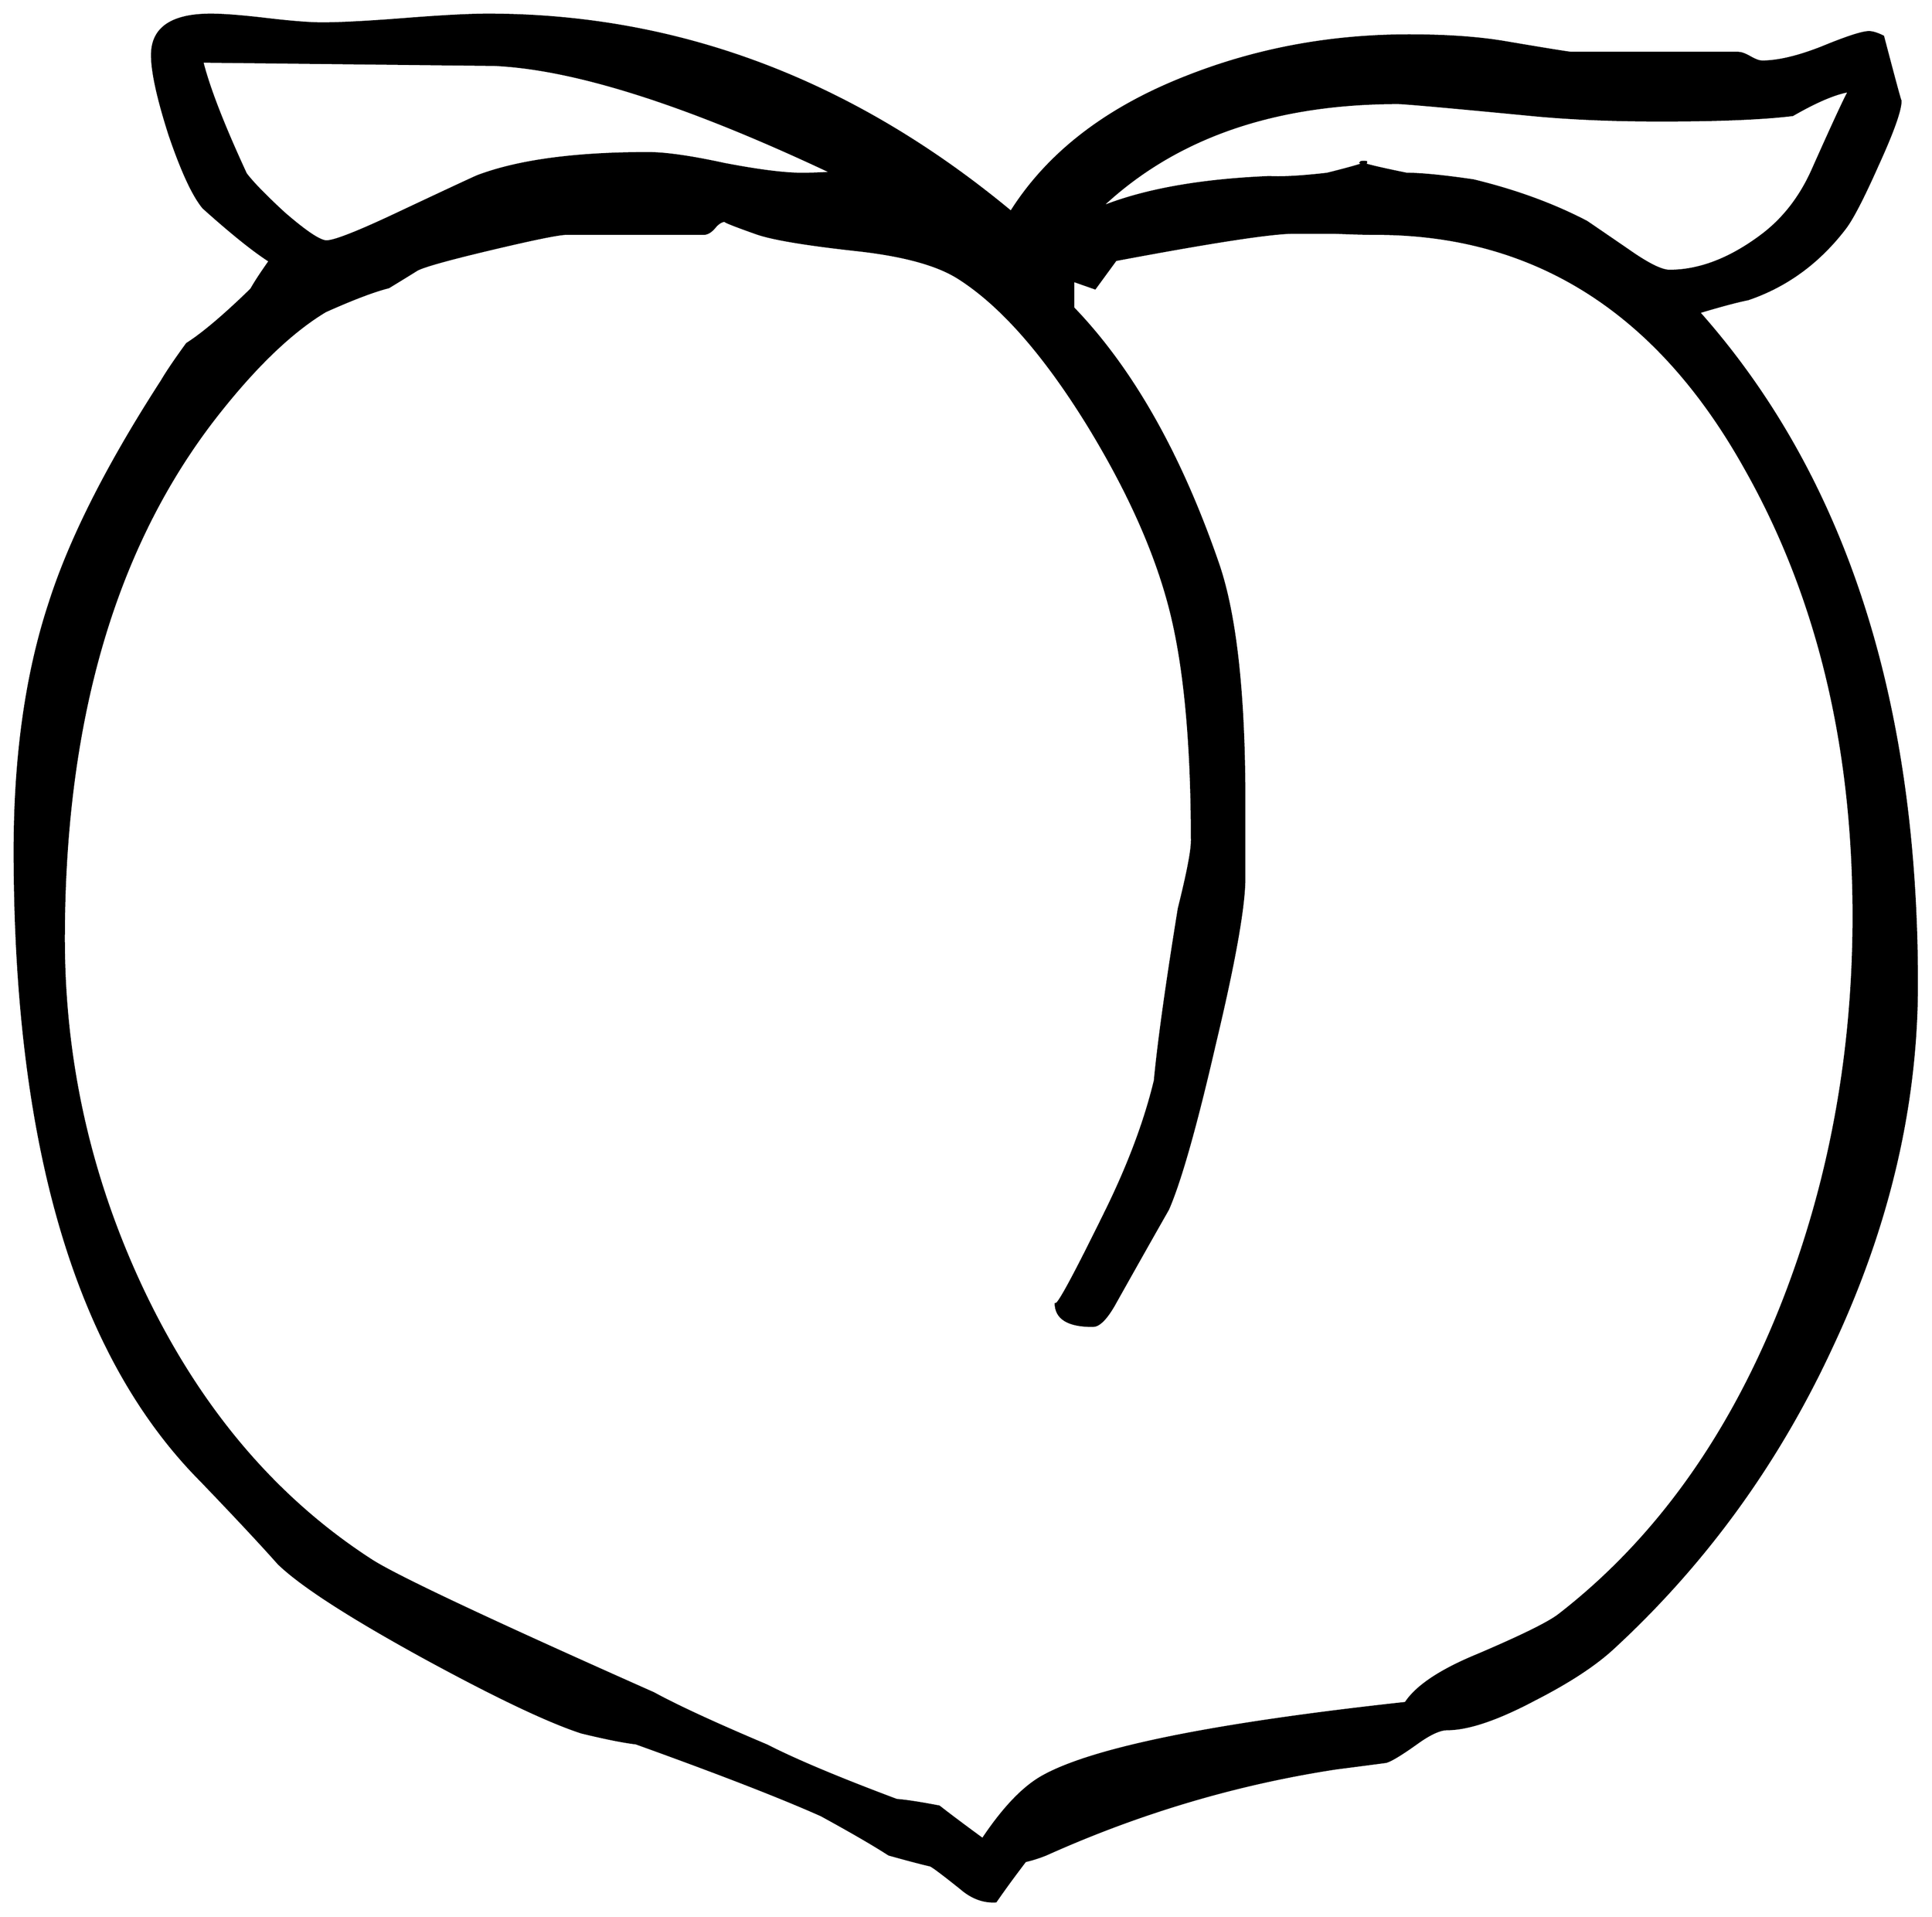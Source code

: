


\begin{tikzpicture}[y=0.80pt, x=0.80pt, yscale=-1.0, xscale=1.0, inner sep=0pt, outer sep=0pt]
\begin{scope}[shift={(100.0,1694.0)},nonzero rule]
  \path[draw=.,fill=.,line width=1.600pt] (1827.0,-547.0) ..
    controls (1827.0,-435.667) and (1801.0,-324.667) ..
    (1749.0,-214.0) .. controls (1699.667,-107.333) and
    (1632.667,-15.0) .. (1548.0,63.0) .. controls (1531.333,78.333)
    and (1507.333,94.0) .. (1476.0,110.0) .. controls
    (1442.0,128.0) and (1415.333,137.0) .. (1396.0,137.0) ..
    controls (1389.333,137.0) and (1380.0,141.333) .. (1368.0,150.0)
    .. controls (1354.0,160.0) and (1344.667,165.667) ..
    (1340.0,167.0) .. controls (1330.0,168.333) and (1314.667,170.333)
    .. (1294.0,173.0) .. controls (1202.667,187.0) and
    (1114.0,213.333) .. (1028.0,252.0) .. controls (1021.333,254.667)
    and (1015.0,256.667) .. (1009.0,258.0) .. controls
    (998.333,272.0) and (989.333,284.333) .. (982.0,295.0) .. controls
    (970.667,295.667) and (960.0,291.667) .. (950.0,283.0) .. controls
    (933.333,269.667) and (924.0,262.667) .. (922.0,262.0) .. controls
    (913.333,260.0) and (900.667,256.667) .. (884.0,252.0) .. controls
    (870.667,243.333) and (850.0,231.333) .. (822.0,216.0) .. controls
    (784.667,199.333) and (728.0,177.333) .. (652.0,150.0) .. controls
    (640.667,148.667) and (624.0,145.333) .. (602.0,140.0) .. controls
    (571.333,130.0) and (523.0,107.0) .. (457.0,71.0) .. controls
    (389.0,33.667) and (344.667,5.0) .. (324.0,-15.0) .. controls
    (308.667,-32.333) and (285.0,-57.667) .. (253.0,-91.0) .. controls
    (139.0,-205.667) and (82.0,-398.333) .. (82.0,-669.0) ..
    controls (82.0,-755.667) and (92.667,-831.333) .. (114.0,-896.0)
    .. controls (132.667,-954.667) and (167.0,-1022.667) ..
    (217.0,-1100.0) .. controls (221.667,-1108.0) and
    (229.333,-1119.333) .. (240.0,-1134.0) .. controls
    (254.667,-1143.333) and (274.333,-1160.0) .. (299.0,-1184.0) ..
    controls (302.333,-1190.0) and (308.0,-1198.667) ..
    (316.0,-1210.0) .. controls (301.333,-1219.333) and
    (281.0,-1235.667) .. (255.0,-1259.0) .. controls
    (245.667,-1270.333) and (235.333,-1292.667) .. (224.0,-1326.0) ..
    controls (213.333,-1359.333) and (208.0,-1383.667) ..
    (208.0,-1399.0) .. controls (208.0,-1423.667) and
    (226.0,-1436.0) .. (262.0,-1436.0) .. controls
    (273.333,-1436.0) and (290.333,-1434.667) .. (313.0,-1432.0) ..
    controls (335.667,-1429.333) and (352.667,-1428.0) ..
    (364.0,-1428.0) .. controls (380.667,-1428.0) and
    (406.0,-1429.333) .. (440.0,-1432.0) .. controls
    (474.0,-1434.667) and (499.333,-1436.0) .. (516.0,-1436.0) ..
    controls (690.667,-1436.0) and (850.667,-1375.667) ..
    (996.0,-1255.0) .. controls (1030.0,-1309.0) and
    (1083.667,-1350.333) .. (1157.0,-1379.0) .. controls
    (1221.0,-1404.333) and (1289.0,-1417.0) .. (1361.0,-1417.0) ..
    controls (1395.0,-1417.0) and (1424.0,-1415.0) ..
    (1448.0,-1411.0) .. controls (1487.333,-1404.333) and
    (1508.0,-1401.0) .. (1510.0,-1401.0) -- (1663.0,-1401.0) ..
    controls (1665.667,-1401.0) and (1669.333,-1399.667) ..
    (1674.0,-1397.0) .. controls (1678.667,-1394.333) and
    (1682.333,-1393.0) .. (1685.0,-1393.0) .. controls
    (1699.667,-1393.0) and (1718.0,-1397.333) .. (1740.0,-1406.0) ..
    controls (1762.667,-1415.333) and (1777.0,-1420.0) ..
    (1783.0,-1420.0) .. controls (1786.333,-1420.0) and
    (1790.667,-1418.667) .. (1796.0,-1416.0) .. controls
    (1806.667,-1375.333) and (1812.0,-1355.667) .. (1812.0,-1357.0) ..
    controls (1812.0,-1348.333) and (1805.0,-1328.667) ..
    (1791.0,-1298.0) .. controls (1777.667,-1268.0) and
    (1767.667,-1248.667) .. (1761.0,-1240.0) .. controls
    (1737.0,-1208.667) and (1707.333,-1187.0) .. (1672.0,-1175.0) ..
    controls (1662.0,-1173.0) and (1647.0,-1169.0) ..
    (1627.0,-1163.0) .. controls (1760.333,-1013.0) and
    (1827.0,-807.667) .. (1827.0,-547.0) -- cycle(1765.0,-1366.0)
    .. controls (1752.333,-1364.0) and (1735.0,-1356.667) ..
    (1713.0,-1344.0) .. controls (1685.667,-1340.667) and
    (1645.333,-1339.0) .. (1592.0,-1339.0) .. controls
    (1548.0,-1339.0) and (1508.667,-1340.667) .. (1474.0,-1344.0) ..
    controls (1398.0,-1351.333) and (1357.0,-1355.0) ..
    (1351.0,-1355.0) .. controls (1236.333,-1355.0) and
    (1145.333,-1323.0) .. (1078.0,-1259.0) .. controls
    (1117.333,-1275.0) and (1169.0,-1284.333) .. (1233.0,-1287.0) ..
    controls (1245.0,-1286.333) and (1262.667,-1287.333) ..
    (1286.0,-1290.0) .. controls (1315.333,-1297.333) and
    (1326.667,-1301.0) .. (1320.0,-1301.0) .. controls
    (1310.0,-1301.0) and (1323.0,-1297.333) .. (1359.0,-1290.0) ..
    controls (1372.333,-1290.0) and (1392.667,-1288.0) ..
    (1420.0,-1284.0) .. controls (1458.667,-1274.667) and
    (1493.333,-1262.0) .. (1524.0,-1246.0) .. controls
    (1526.0,-1244.667) and (1538.667,-1236.0) .. (1562.0,-1220.0) ..
    controls (1580.0,-1207.333) and (1592.667,-1201.0) ..
    (1600.0,-1201.0) .. controls (1627.333,-1201.0) and
    (1655.333,-1211.667) .. (1684.0,-1233.0) .. controls
    (1704.667,-1248.333) and (1720.667,-1269.0) .. (1732.0,-1295.0) ..
    controls (1751.333,-1338.333) and (1762.333,-1362.0) ..
    (1765.0,-1366.0) -- cycle(832.0,-1291.0) .. controls
    (699.333,-1353.667) and (596.0,-1386.667) .. (522.0,-1390.0) ..
    controls (462.667,-1390.667) and (373.333,-1391.667) ..
    (254.0,-1393.0) .. controls (260.0,-1369.0) and
    (273.333,-1334.667) .. (294.0,-1290.0) .. controls
    (300.0,-1282.0) and (311.667,-1270.0) .. (329.0,-1254.0) ..
    controls (349.0,-1236.667) and (362.0,-1228.0) ..
    (368.0,-1228.0) .. controls (375.333,-1228.0) and
    (397.333,-1236.667) .. (434.0,-1254.0) .. controls
    (479.333,-1275.333) and (503.667,-1286.667) .. (507.0,-1288.0) ..
    controls (544.333,-1302.0) and (596.333,-1309.0) ..
    (663.0,-1309.0) .. controls (679.0,-1309.0) and
    (702.333,-1305.667) .. (733.0,-1299.0) .. controls
    (764.333,-1293.0) and (788.0,-1290.0) .. (804.0,-1290.0) ..
    controls (812.0,-1290.0) and (821.333,-1290.333) ..
    (832.0,-1291.0) -- cycle(1769.0,-609.0) .. controls
    (1769.0,-766.333) and (1735.667,-903.667) .. (1669.0,-1021.0) ..
    controls (1589.0,-1163.667) and (1476.333,-1235.0) ..
    (1331.0,-1235.0) .. controls (1322.333,-1235.0) and
    (1309.667,-1235.333) .. (1293.0,-1236.0) .. controls
    (1276.333,-1236.0) and (1263.667,-1236.0) .. (1255.0,-1236.0) ..
    controls (1235.0,-1236.0) and (1180.667,-1227.667) ..
    (1092.0,-1211.0) -- (1073.0,-1185.0) -- (1053.0,-1192.0) --
    (1053.0,-1167.0) .. controls (1107.0,-1111.0) and
    (1151.333,-1032.667) .. (1186.0,-932.0) .. controls
    (1202.0,-885.333) and (1210.0,-812.667) .. (1210.0,-714.0) --
    (1210.0,-644.0) .. controls (1210.0,-618.0) and
    (1201.0,-567.333) .. (1183.0,-492.0) .. controls
    (1165.667,-416.667) and (1151.333,-366.0) .. (1140.0,-340.0) ..
    controls (1129.333,-321.333) and (1113.333,-293.0) ..
    (1092.0,-255.0) .. controls (1084.0,-240.333) and
    (1077.0,-233.0) .. (1071.0,-233.0) .. controls
    (1048.333,-233.0) and (1037.0,-240.0) .. (1037.0,-254.0) ..
    controls (1037.0,-247.333) and (1053.0,-276.667) ..
    (1085.0,-342.0) .. controls (1105.0,-383.333) and
    (1119.333,-422.0) .. (1128.0,-458.0) .. controls
    (1131.333,-493.333) and (1138.667,-546.0) .. (1150.0,-616.0) ..
    controls (1158.0,-648.0) and (1162.0,-668.667) ..
    (1162.0,-678.0) .. controls (1162.0,-768.0) and
    (1155.333,-839.0) .. (1142.0,-891.0) .. controls
    (1128.667,-943.0) and (1103.667,-999.0) .. (1067.0,-1059.0) ..
    controls (1026.333,-1125.0) and (986.333,-1170.333) ..
    (947.0,-1195.0) .. controls (927.667,-1207.0) and
    (897.0,-1215.333) .. (855.0,-1220.0) .. controls
    (806.333,-1225.333) and (775.0,-1230.667) .. (761.0,-1236.0) ..
    controls (740.333,-1243.333) and (731.333,-1247.0) ..
    (734.0,-1247.0) .. controls (730.667,-1247.0) and
    (727.333,-1245.0) .. (724.0,-1241.0) .. controls
    (720.667,-1237.0) and (717.333,-1235.0) .. (714.0,-1235.0) --
    (588.0,-1235.0) .. controls (581.333,-1235.0) and
    (558.333,-1230.333) .. (519.0,-1221.0) .. controls
    (479.667,-1211.667) and (457.0,-1205.333) .. (451.0,-1202.0) ..
    controls (445.667,-1198.667) and (437.0,-1193.333) ..
    (425.0,-1186.0) .. controls (411.667,-1182.667) and
    (392.333,-1175.333) .. (367.0,-1164.0) .. controls
    (337.0,-1146.0) and (305.0,-1115.667) .. (271.0,-1073.0) ..
    controls (175.0,-953.0) and (127.0,-791.333) .. (127.0,-588.0)
    .. controls (127.0,-476.0) and (151.0,-369.0) ..
    (199.0,-267.0) .. controls (250.333,-158.333) and (320.333,-75.333)
    .. (409.0,-18.0) .. controls (431.667,-3.333) and (518.0,37.333)
    .. (668.0,104.0) .. controls (690.0,116.0) and (724.667,132.0)
    .. (772.0,152.0) .. controls (798.0,165.333) and (837.667,182.0)
    .. (891.0,202.0) .. controls (899.667,202.667) and (912.667,204.667)
    .. (930.0,208.0) .. controls (939.333,215.333) and (952.667,225.333)
    .. (970.0,238.0) .. controls (988.667,210.0) and
    (1006.667,191.0) .. (1024.0,181.0) .. controls (1069.333,155.0)
    and (1180.667,132.333) .. (1358.0,113.0) .. controls
    (1368.0,97.667) and (1390.0,83.0) .. (1424.0,69.0) .. controls
    (1464.667,51.667) and (1489.667,39.333) .. (1499.0,32.0) .. controls
    (1588.333,-37.333) and (1657.0,-133.667) .. (1705.0,-257.0) ..
    controls (1747.667,-367.0) and (1769.0,-484.333) ..
    (1769.0,-609.0) -- cycle;
\end{scope}

\end{tikzpicture}

